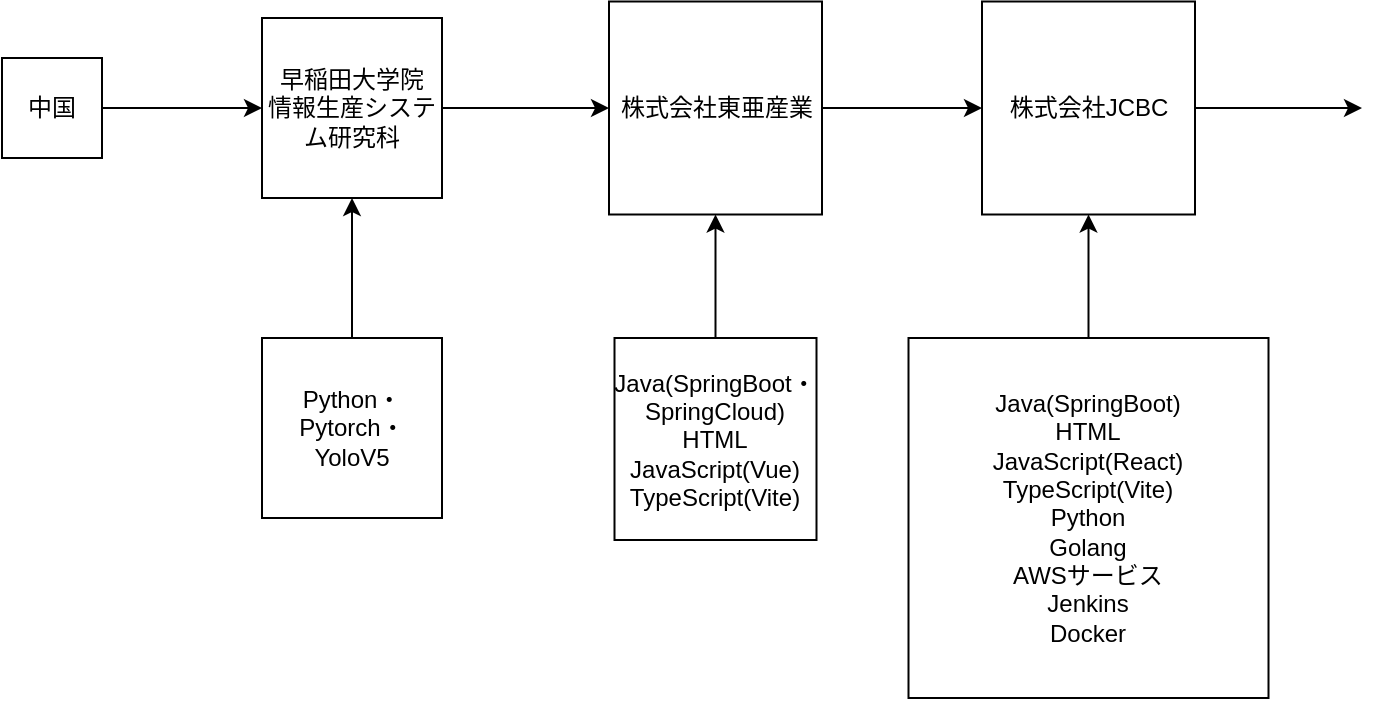 <mxfile version="21.8.2" type="github">
  <diagram name="第 1 页" id="MlGkOc0rK8qGBOlLQdbf">
    <mxGraphModel dx="1314" dy="714" grid="1" gridSize="10" guides="1" tooltips="1" connect="1" arrows="1" fold="1" page="1" pageScale="1" pageWidth="827" pageHeight="1169" math="0" shadow="0">
      <root>
        <mxCell id="0" />
        <mxCell id="1" parent="0" />
        <mxCell id="5chOGvL5NwtoWEhrYjUD-3" value="" style="edgeStyle=orthogonalEdgeStyle;rounded=0;orthogonalLoop=1;jettySize=auto;html=1;" edge="1" parent="1" source="5chOGvL5NwtoWEhrYjUD-1" target="5chOGvL5NwtoWEhrYjUD-2">
          <mxGeometry relative="1" as="geometry" />
        </mxCell>
        <mxCell id="5chOGvL5NwtoWEhrYjUD-1" value="中国" style="whiteSpace=wrap;html=1;aspect=fixed;" vertex="1" parent="1">
          <mxGeometry x="60" y="60" width="50" height="50" as="geometry" />
        </mxCell>
        <mxCell id="5chOGvL5NwtoWEhrYjUD-7" value="" style="edgeStyle=orthogonalEdgeStyle;rounded=0;orthogonalLoop=1;jettySize=auto;html=1;" edge="1" parent="1" source="5chOGvL5NwtoWEhrYjUD-2" target="5chOGvL5NwtoWEhrYjUD-6">
          <mxGeometry relative="1" as="geometry" />
        </mxCell>
        <mxCell id="5chOGvL5NwtoWEhrYjUD-2" value="早稲田大学院　情報生産システム研究科" style="whiteSpace=wrap;html=1;aspect=fixed;" vertex="1" parent="1">
          <mxGeometry x="190" y="40" width="90" height="90" as="geometry" />
        </mxCell>
        <mxCell id="5chOGvL5NwtoWEhrYjUD-5" style="edgeStyle=orthogonalEdgeStyle;rounded=0;orthogonalLoop=1;jettySize=auto;html=1;entryX=0.5;entryY=1;entryDx=0;entryDy=0;" edge="1" parent="1" source="5chOGvL5NwtoWEhrYjUD-4" target="5chOGvL5NwtoWEhrYjUD-2">
          <mxGeometry relative="1" as="geometry" />
        </mxCell>
        <mxCell id="5chOGvL5NwtoWEhrYjUD-4" value="Python・Pytorch・YoloV5" style="whiteSpace=wrap;html=1;aspect=fixed;" vertex="1" parent="1">
          <mxGeometry x="190" y="200" width="90" height="90" as="geometry" />
        </mxCell>
        <mxCell id="5chOGvL5NwtoWEhrYjUD-11" value="" style="edgeStyle=orthogonalEdgeStyle;rounded=0;orthogonalLoop=1;jettySize=auto;html=1;" edge="1" parent="1" source="5chOGvL5NwtoWEhrYjUD-6" target="5chOGvL5NwtoWEhrYjUD-10">
          <mxGeometry relative="1" as="geometry" />
        </mxCell>
        <mxCell id="5chOGvL5NwtoWEhrYjUD-6" value="株式会社東亜産業" style="whiteSpace=wrap;html=1;aspect=fixed;" vertex="1" parent="1">
          <mxGeometry x="363.5" y="31.75" width="106.5" height="106.5" as="geometry" />
        </mxCell>
        <mxCell id="5chOGvL5NwtoWEhrYjUD-9" style="edgeStyle=orthogonalEdgeStyle;rounded=0;orthogonalLoop=1;jettySize=auto;html=1;entryX=0.5;entryY=1;entryDx=0;entryDy=0;" edge="1" parent="1" source="5chOGvL5NwtoWEhrYjUD-8" target="5chOGvL5NwtoWEhrYjUD-6">
          <mxGeometry relative="1" as="geometry" />
        </mxCell>
        <mxCell id="5chOGvL5NwtoWEhrYjUD-8" value="Java(SpringBoot・SpringCloud)&lt;br&gt;HTML&lt;br&gt;JavaScript(Vue)&lt;br&gt;TypeScript(Vite)&lt;br&gt;" style="whiteSpace=wrap;html=1;aspect=fixed;" vertex="1" parent="1">
          <mxGeometry x="366.25" y="200" width="101" height="101" as="geometry" />
        </mxCell>
        <mxCell id="5chOGvL5NwtoWEhrYjUD-14" style="edgeStyle=orthogonalEdgeStyle;rounded=0;orthogonalLoop=1;jettySize=auto;html=1;exitX=1;exitY=0.5;exitDx=0;exitDy=0;" edge="1" parent="1" source="5chOGvL5NwtoWEhrYjUD-10">
          <mxGeometry relative="1" as="geometry">
            <mxPoint x="740" y="85" as="targetPoint" />
          </mxGeometry>
        </mxCell>
        <mxCell id="5chOGvL5NwtoWEhrYjUD-10" value="株式会社JCBC" style="whiteSpace=wrap;html=1;aspect=fixed;" vertex="1" parent="1">
          <mxGeometry x="550" y="31.75" width="106.5" height="106.5" as="geometry" />
        </mxCell>
        <mxCell id="5chOGvL5NwtoWEhrYjUD-13" style="edgeStyle=orthogonalEdgeStyle;rounded=0;orthogonalLoop=1;jettySize=auto;html=1;entryX=0.5;entryY=1;entryDx=0;entryDy=0;" edge="1" parent="1" source="5chOGvL5NwtoWEhrYjUD-12" target="5chOGvL5NwtoWEhrYjUD-10">
          <mxGeometry relative="1" as="geometry" />
        </mxCell>
        <mxCell id="5chOGvL5NwtoWEhrYjUD-12" value="Java(SpringBoot)&lt;br&gt;HTML&lt;br&gt;JavaScript(React)&lt;br&gt;TypeScript(Vite)&lt;br&gt;Python&lt;br&gt;Golang&lt;br&gt;AWSサービス&lt;br&gt;Jenkins&lt;br&gt;Docker" style="whiteSpace=wrap;html=1;aspect=fixed;" vertex="1" parent="1">
          <mxGeometry x="513.25" y="200" width="180" height="180" as="geometry" />
        </mxCell>
      </root>
    </mxGraphModel>
  </diagram>
</mxfile>
